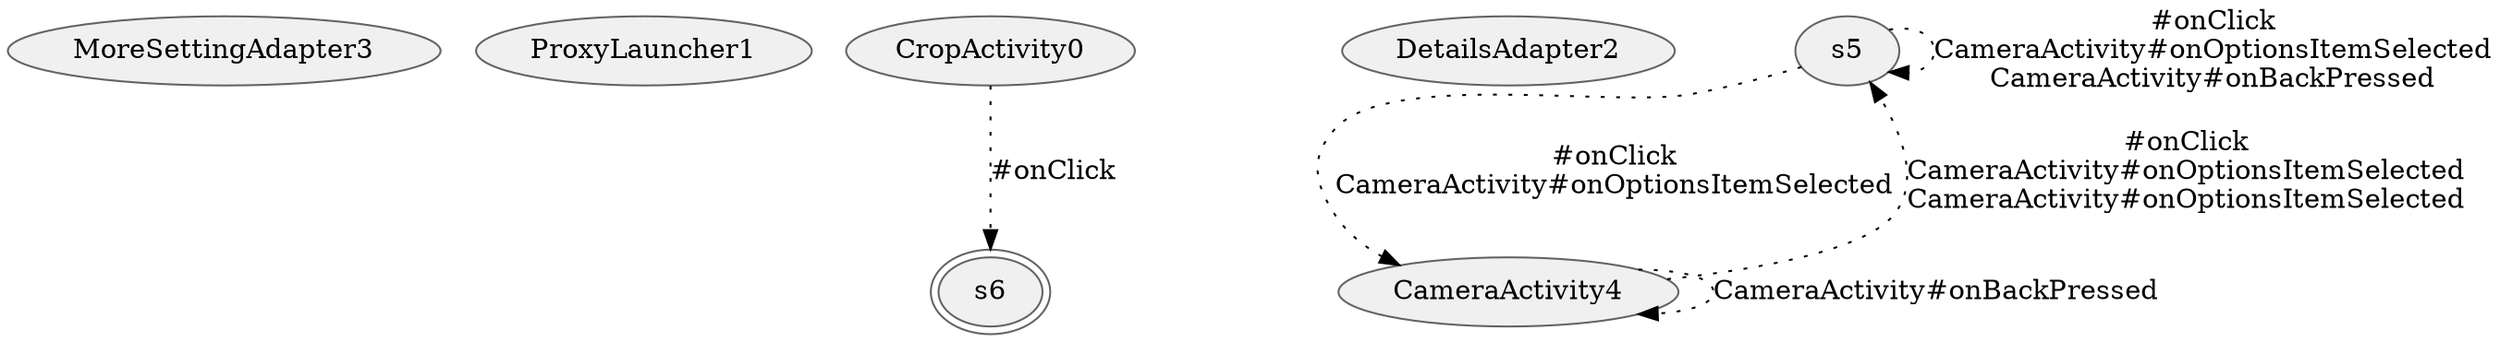 digraph {
fontname="Helvetica";
node[style="filled,solid", colorscheme=greys3, fillcolor=1, color=3];
MoreSettingAdapter3;
ProxyLauncher1;
s6[peripheries=2];
DetailsAdapter2;
s5;
CameraActivity4;
CropActivity0;
s5 -> s5[label="#onClick
CameraActivity#onOptionsItemSelected
CameraActivity#onBackPressed",style=dotted];
s5 -> CameraActivity4[label="#onClick
CameraActivity#onOptionsItemSelected",style=dotted];
CameraActivity4 -> s5[label="#onClick
CameraActivity#onOptionsItemSelected
CameraActivity#onOptionsItemSelected",style=dotted];
CameraActivity4 -> CameraActivity4[label="CameraActivity#onBackPressed",style=dotted];
CropActivity0 -> s6[label="#onClick",style=dotted];
}
